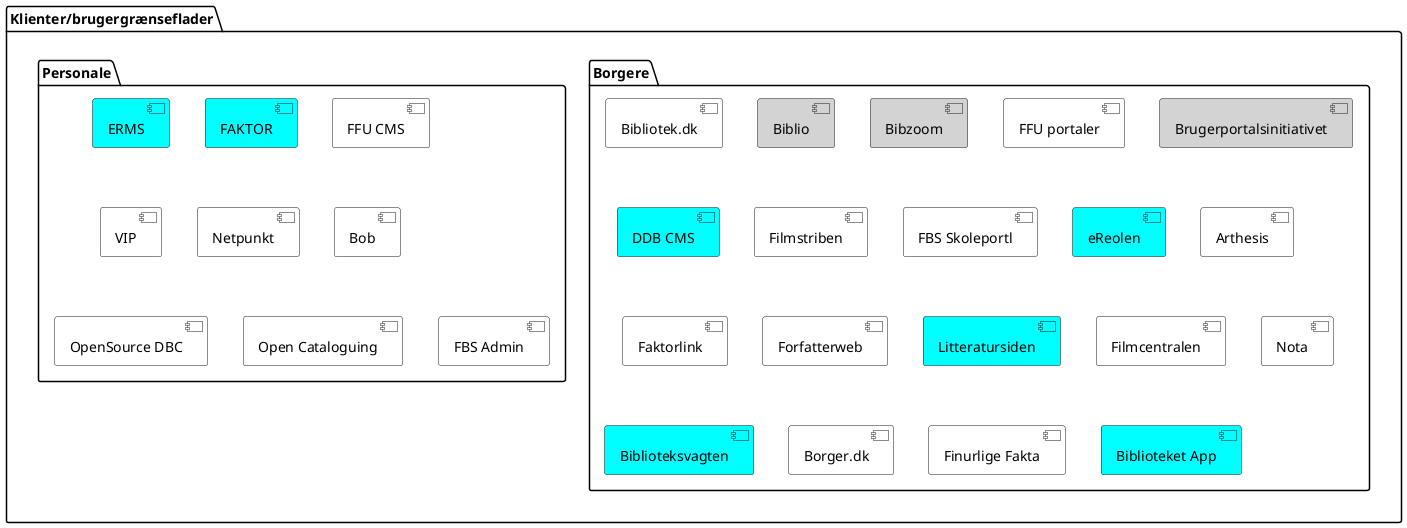 @startuml
'header SayHello
'footer Page %page% of %lastpage%

skinparam component {
    backgroundColor [Biblio] LightGray
}


package "Klienter/brugergrænseflader" {
 together {
    package "Borgere" {
      [Bibliotek.dk]
      [Biblio] #LightGray
      [Bibzoom] #LightGray
      [FFU portaler]
      [Brugerportalsinitiativet] #LightGray
      [DDB CMS] #Cyan
      [Filmstriben]
      [FBS Skoleportl]
      [eReolen] #Cyan
      [Arthesis]
      [Faktorlink]
      [Forfatterweb]
      [Litteratursiden] #Cyan
      [Filmcentralen]
      [Nota]
      [Biblioteksvagten] #Cyan
      [Borger.dk]
      [Finurlige Fakta]
      [Biblioteket App] #Cyan
    }
    
    package "Personale" {
      [ERMS] #Cyan
      [FAKTOR] #Cyan
      [Biblioteksvagten] #Cyan
      [FFU CMS]
      [VIP]
      [Netpunkt]
      [Bob]
      [OpenSource DBC]
      [Open Cataloguing]
      [FBS Admin]
    }
}
}
@enduml

